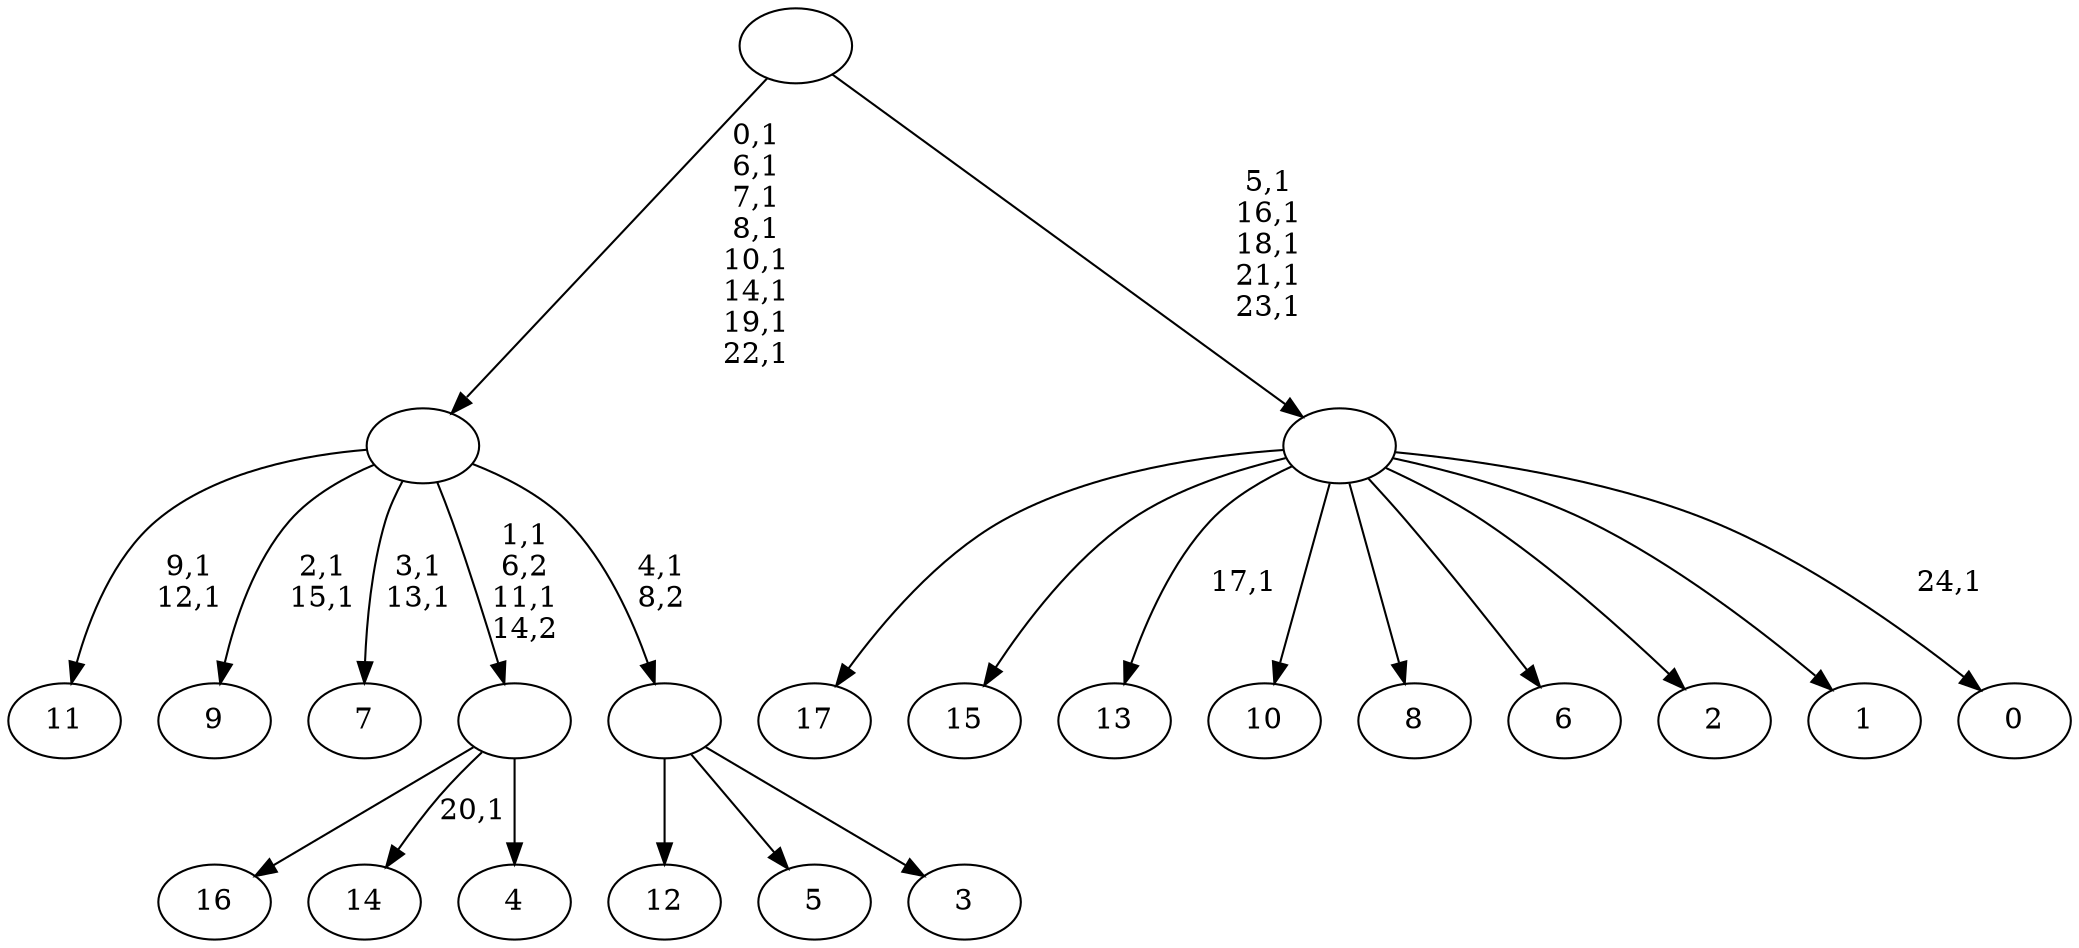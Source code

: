 digraph T {
	43 [label="17"]
	42 [label="16"]
	41 [label="15"]
	40 [label="14"]
	38 [label="13"]
	36 [label="12"]
	35 [label="11"]
	32 [label="10"]
	31 [label="9"]
	28 [label="8"]
	27 [label="7"]
	24 [label="6"]
	23 [label="5"]
	22 [label="4"]
	21 [label=""]
	19 [label="3"]
	18 [label=""]
	17 [label=""]
	9 [label="2"]
	8 [label="1"]
	7 [label="0"]
	5 [label=""]
	0 [label=""]
	21 -> 40 [label="20,1"]
	21 -> 42 [label=""]
	21 -> 22 [label=""]
	18 -> 36 [label=""]
	18 -> 23 [label=""]
	18 -> 19 [label=""]
	17 -> 21 [label="1,1\n6,2\n11,1\n14,2"]
	17 -> 27 [label="3,1\n13,1"]
	17 -> 31 [label="2,1\n15,1"]
	17 -> 35 [label="9,1\n12,1"]
	17 -> 18 [label="4,1\n8,2"]
	5 -> 7 [label="24,1"]
	5 -> 38 [label="17,1"]
	5 -> 43 [label=""]
	5 -> 41 [label=""]
	5 -> 32 [label=""]
	5 -> 28 [label=""]
	5 -> 24 [label=""]
	5 -> 9 [label=""]
	5 -> 8 [label=""]
	0 -> 5 [label="5,1\n16,1\n18,1\n21,1\n23,1"]
	0 -> 17 [label="0,1\n6,1\n7,1\n8,1\n10,1\n14,1\n19,1\n22,1"]
}
